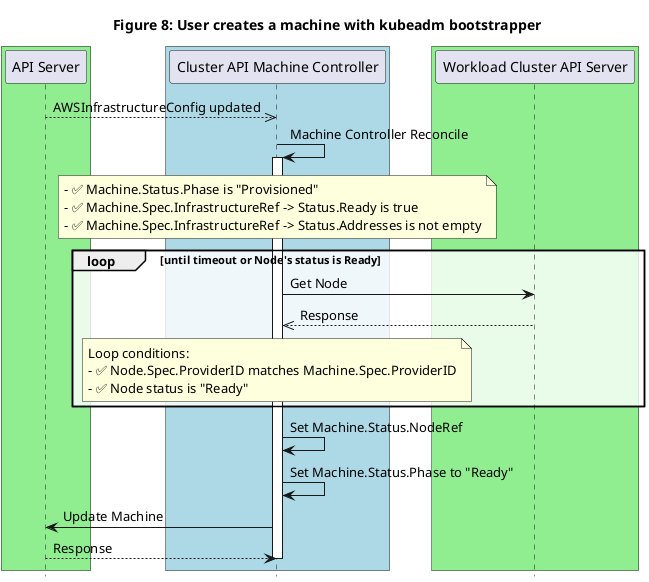@startuml
title Figure 8: User creates a machine with kubeadm bootstrapper

' -- GROUPS START ---

box #lightgreen
participant "API Server"
end box

box #lightblue
participant "Cluster API Machine Controller"
end box

box #lightgreen
participant "Workload Cluster API Server"
end box

' -- GROUPS END ---


"API Server"-->>"Cluster API Machine Controller": AWSInfrastructureConfig updated

"Cluster API Machine Controller"-> "Cluster API Machine Controller":Machine Controller Reconcile
activate "Cluster API Machine Controller"

note over "Cluster API Machine Controller": - ✅ Machine.Status.Phase is "Provisioned" \n- ✅ Machine.Spec.InfrastructureRef -> Status.Ready is true\n- ✅ Machine.Spec.InfrastructureRef -> Status.Addresses is not empty

loop #FFFFFFCC until timeout or Node's status is Ready
"Cluster API Machine Controller"->"Workload Cluster API Server": Get Node
"Cluster API Machine Controller"<<--"Workload Cluster API Server": Response
note over "Cluster API Machine Controller":Loop conditions:\n- ✅ Node.Spec.ProviderID matches Machine.Spec.ProviderID\n- ✅ Node status is "Ready"
end

"Cluster API Machine Controller"->"Cluster API Machine Controller": Set Machine.Status.NodeRef

"Cluster API Machine Controller"->"Cluster API Machine Controller": Set Machine.Status.Phase to "Ready"

"Cluster API Machine Controller"->"API Server": Update Machine
"Cluster API Machine Controller"<--"API Server": Response

deactivate "Cluster API Machine Controller"

hide footbox
@enduml
